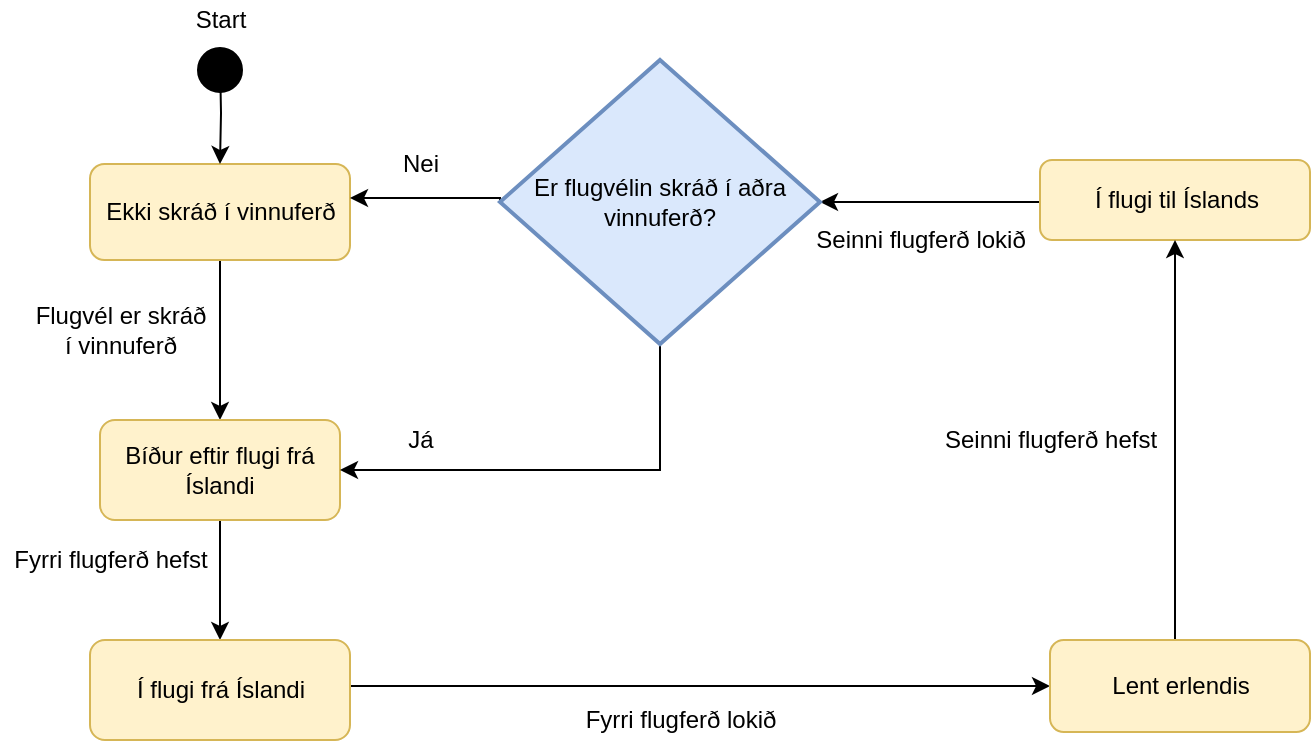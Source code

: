 <mxfile version="12.3.2" type="device" pages="1"><diagram id="1qa6mwT_4OIvwzpSLGao" name="Page-1"><mxGraphModel dx="706" dy="368" grid="1" gridSize="10" guides="1" tooltips="1" connect="1" arrows="1" fold="1" page="1" pageScale="1" pageWidth="850" pageHeight="1100" background="none" math="0" shadow="0"><root><mxCell id="0"/><mxCell id="1" parent="0"/><mxCell id="5eQpu6jh8ZEB7LbpuDqN-18" style="edgeStyle=orthogonalEdgeStyle;rounded=0;orthogonalLoop=1;jettySize=auto;html=1;exitX=0.5;exitY=1;exitDx=0;exitDy=0;entryX=0.5;entryY=0;entryDx=0;entryDy=0;" parent="1" source="5eQpu6jh8ZEB7LbpuDqN-5" target="5eQpu6jh8ZEB7LbpuDqN-6" edge="1"><mxGeometry relative="1" as="geometry"/></mxCell><mxCell id="5eQpu6jh8ZEB7LbpuDqN-5" value="Ekki skráð í vinnuferð" style="rounded=1;fillColor=#fff2cc;strokeColor=#d6b656;imageAspect=1;html=1;spacing=0;" parent="1" vertex="1"><mxGeometry x="75" y="232" width="130" height="48" as="geometry"/></mxCell><mxCell id="5eQpu6jh8ZEB7LbpuDqN-19" style="edgeStyle=orthogonalEdgeStyle;rounded=0;orthogonalLoop=1;jettySize=auto;html=1;exitX=0.5;exitY=1;exitDx=0;exitDy=0;entryX=0.5;entryY=0;entryDx=0;entryDy=0;" parent="1" source="5eQpu6jh8ZEB7LbpuDqN-6" target="5eQpu6jh8ZEB7LbpuDqN-10" edge="1"><mxGeometry relative="1" as="geometry"/></mxCell><mxCell id="5eQpu6jh8ZEB7LbpuDqN-6" value="Bíður eftir flugi frá Íslandi" style="rounded=1;fillColor=#fff2cc;strokeColor=#d6b656;imageAspect=1;html=1;whiteSpace=wrap;spacing=0;" parent="1" vertex="1"><mxGeometry x="80" y="360" width="120" height="50" as="geometry"/></mxCell><mxCell id="5eQpu6jh8ZEB7LbpuDqN-24" style="edgeStyle=orthogonalEdgeStyle;rounded=0;orthogonalLoop=1;jettySize=auto;html=1;exitX=1;exitY=0.5;exitDx=0;exitDy=0;entryX=0;entryY=0.5;entryDx=0;entryDy=0;" parent="1" source="5eQpu6jh8ZEB7LbpuDqN-10" target="5eQpu6jh8ZEB7LbpuDqN-13" edge="1"><mxGeometry relative="1" as="geometry"><Array as="points"><mxPoint x="200" y="490"/></Array></mxGeometry></mxCell><mxCell id="5eQpu6jh8ZEB7LbpuDqN-10" value="Í flugi frá Íslandi" style="rounded=1;fillColor=#fff2cc;strokeColor=#d6b656;imageAspect=1;html=1;spacing=0;" parent="1" vertex="1"><mxGeometry x="75" y="470" width="130" height="50" as="geometry"/></mxCell><mxCell id="5eQpu6jh8ZEB7LbpuDqN-23" style="edgeStyle=orthogonalEdgeStyle;rounded=0;orthogonalLoop=1;jettySize=auto;html=1;exitX=0;exitY=0.5;exitDx=0;exitDy=0;entryX=1;entryY=0.5;entryDx=0;entryDy=0;entryPerimeter=0;" parent="1" source="5eQpu6jh8ZEB7LbpuDqN-12" target="5eQpu6jh8ZEB7LbpuDqN-16" edge="1"><mxGeometry relative="1" as="geometry"><Array as="points"><mxPoint x="560" y="251"/></Array></mxGeometry></mxCell><mxCell id="5eQpu6jh8ZEB7LbpuDqN-12" value="Í flugi til Íslands" style="rounded=1;fillColor=#fff2cc;strokeColor=#d6b656;imageAspect=1;html=1;spacing=0;" parent="1" vertex="1"><mxGeometry x="550" y="230" width="135" height="40" as="geometry"/></mxCell><mxCell id="5eQpu6jh8ZEB7LbpuDqN-35" style="edgeStyle=orthogonalEdgeStyle;rounded=0;orthogonalLoop=1;jettySize=auto;html=1;entryX=0.5;entryY=1;entryDx=0;entryDy=0;" parent="1" target="5eQpu6jh8ZEB7LbpuDqN-12" edge="1"><mxGeometry relative="1" as="geometry"><mxPoint x="618" y="471" as="sourcePoint"/><Array as="points"><mxPoint x="620" y="471"/><mxPoint x="618" y="471"/></Array></mxGeometry></mxCell><mxCell id="5eQpu6jh8ZEB7LbpuDqN-13" value="Lent erlendis" style="rounded=1;fillColor=#fff2cc;strokeColor=#d6b656;strokeWidth=1;imageAspect=1;html=1;spacing=0;" parent="1" vertex="1"><mxGeometry x="555" y="470" width="130" height="46" as="geometry"/></mxCell><mxCell id="5eQpu6jh8ZEB7LbpuDqN-26" style="edgeStyle=orthogonalEdgeStyle;rounded=0;orthogonalLoop=1;jettySize=auto;html=1;exitX=0.5;exitY=1;exitDx=0;exitDy=0;exitPerimeter=0;entryX=1;entryY=0.5;entryDx=0;entryDy=0;" parent="1" source="5eQpu6jh8ZEB7LbpuDqN-16" target="5eQpu6jh8ZEB7LbpuDqN-6" edge="1"><mxGeometry relative="1" as="geometry"/></mxCell><mxCell id="5eQpu6jh8ZEB7LbpuDqN-36" style="edgeStyle=orthogonalEdgeStyle;rounded=0;orthogonalLoop=1;jettySize=auto;html=1;exitX=0;exitY=0.5;exitDx=0;exitDy=0;exitPerimeter=0;" parent="1" source="5eQpu6jh8ZEB7LbpuDqN-16" edge="1"><mxGeometry relative="1" as="geometry"><mxPoint x="205" y="249" as="targetPoint"/><Array as="points"><mxPoint x="280" y="249"/></Array></mxGeometry></mxCell><mxCell id="5eQpu6jh8ZEB7LbpuDqN-16" value="Er flugvélin skráð í aðra vinnuferð?" style="strokeWidth=2;html=1;shape=mxgraph.flowchart.decision;whiteSpace=wrap;fillColor=#dae8fc;strokeColor=#6c8ebf;" parent="1" vertex="1"><mxGeometry x="280" y="180" width="160" height="142" as="geometry"/></mxCell><mxCell id="5eQpu6jh8ZEB7LbpuDqN-27" value="Nei&lt;br&gt;" style="text;html=1;align=center;verticalAlign=middle;resizable=0;points=[];;autosize=1;" parent="1" vertex="1"><mxGeometry x="225" y="222" width="30" height="20" as="geometry"/></mxCell><mxCell id="5eQpu6jh8ZEB7LbpuDqN-29" value="Já" style="text;html=1;align=center;verticalAlign=middle;resizable=0;points=[];;autosize=1;" parent="1" vertex="1"><mxGeometry x="225" y="360" width="30" height="20" as="geometry"/></mxCell><mxCell id="5eQpu6jh8ZEB7LbpuDqN-30" value="Flugvél er skráð &lt;br&gt;í vinnuferð" style="text;html=1;align=center;verticalAlign=middle;resizable=0;points=[];;autosize=1;" parent="1" vertex="1"><mxGeometry x="40" y="300" width="100" height="30" as="geometry"/></mxCell><mxCell id="5eQpu6jh8ZEB7LbpuDqN-31" value="Fyrri flugferð hefst" style="text;html=1;align=center;verticalAlign=middle;resizable=0;points=[];;autosize=1;" parent="1" vertex="1"><mxGeometry x="30" y="420" width="110" height="20" as="geometry"/></mxCell><mxCell id="5eQpu6jh8ZEB7LbpuDqN-32" value="Fyrri flugferð lokið" style="text;html=1;align=center;verticalAlign=middle;resizable=0;points=[];;autosize=1;" parent="1" vertex="1"><mxGeometry x="315" y="500" width="110" height="20" as="geometry"/></mxCell><mxCell id="5eQpu6jh8ZEB7LbpuDqN-33" value="Seinni flugferð hefst" style="text;html=1;align=center;verticalAlign=middle;resizable=0;points=[];;autosize=1;" parent="1" vertex="1"><mxGeometry x="495" y="360" width="120" height="20" as="geometry"/></mxCell><mxCell id="5eQpu6jh8ZEB7LbpuDqN-34" value="Seinni flugferð lokið" style="text;html=1;align=center;verticalAlign=middle;resizable=0;points=[];;autosize=1;" parent="1" vertex="1"><mxGeometry x="430" y="260" width="120" height="20" as="geometry"/></mxCell><mxCell id="kgTWbwt90ySBJ75Wu2XA-3" style="edgeStyle=orthogonalEdgeStyle;rounded=0;orthogonalLoop=1;jettySize=auto;html=1;" edge="1" parent="1" target="5eQpu6jh8ZEB7LbpuDqN-5"><mxGeometry relative="1" as="geometry"><mxPoint x="140" y="180" as="sourcePoint"/></mxGeometry></mxCell><mxCell id="kgTWbwt90ySBJ75Wu2XA-1" value="" style="ellipse;html=1;shape=startState;fillColor=#000000;strokeColor=#000000;" vertex="1" parent="1"><mxGeometry x="125" y="170" width="30" height="30" as="geometry"/></mxCell><mxCell id="kgTWbwt90ySBJ75Wu2XA-5" value="Start" style="text;html=1;align=center;verticalAlign=middle;resizable=0;points=[];;autosize=1;" vertex="1" parent="1"><mxGeometry x="120" y="150" width="40" height="20" as="geometry"/></mxCell></root></mxGraphModel></diagram></mxfile>